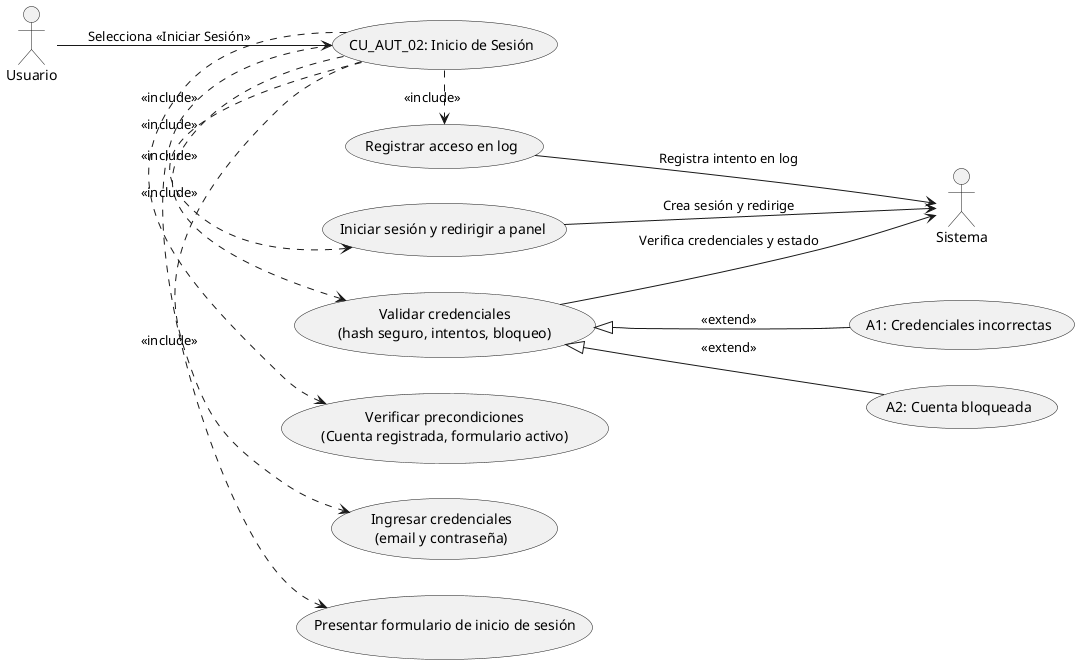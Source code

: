 @startuml
left to right direction

actor "Usuario" as user
actor "Sistema" as sys

' Caso de uso principal: Inicio de Sesión
usecase "CU_AUT_02: Inicio de Sesión" as UC_LOGIN

' Precondiciones y presentación
usecase "Verificar precondiciones\n(Cuenta registrada, formulario activo)" as UC_PRE_LOGIN
usecase "Presentar formulario de inicio de sesión" as UC_FORM

' Acciones principales
usecase "Ingresar credenciales\n(email y contraseña)" as UC_CREDENT
usecase "Validar credenciales\n(hash seguro, intentos, bloqueo)" as UC_VALIDAR
usecase "A1: Credenciales incorrectas" as UC_A1
usecase "A2: Cuenta bloqueada" as UC_A2
usecase "Iniciar sesión y redirigir a panel" as UC_SUCCESS
usecase "Registrar acceso en log" as UC_LOG

' Flujo principal
user --> UC_LOGIN : Selecciona «Iniciar Sesión»
UC_LOGIN .> UC_PRE_LOGIN : <<include>>
UC_LOGIN .> UC_FORM : <<include>>
UC_LOGIN .> UC_CREDENT : <<include>>
UC_LOGIN .> UC_VALIDAR : <<include>>
UC_VALIDAR <|-- UC_A1 : <<extend>>
UC_VALIDAR <|-- UC_A2 : <<extend>>
UC_LOGIN .> UC_SUCCESS : <<include>>
UC_LOGIN .> UC_LOG : <<include>>

' Interacción con el Sistema
UC_VALIDAR --> sys : Verifica credenciales y estado
UC_SUCCESS --> sys : Crea sesión y redirige
UC_LOG --> sys : Registra intento en log

@enduml